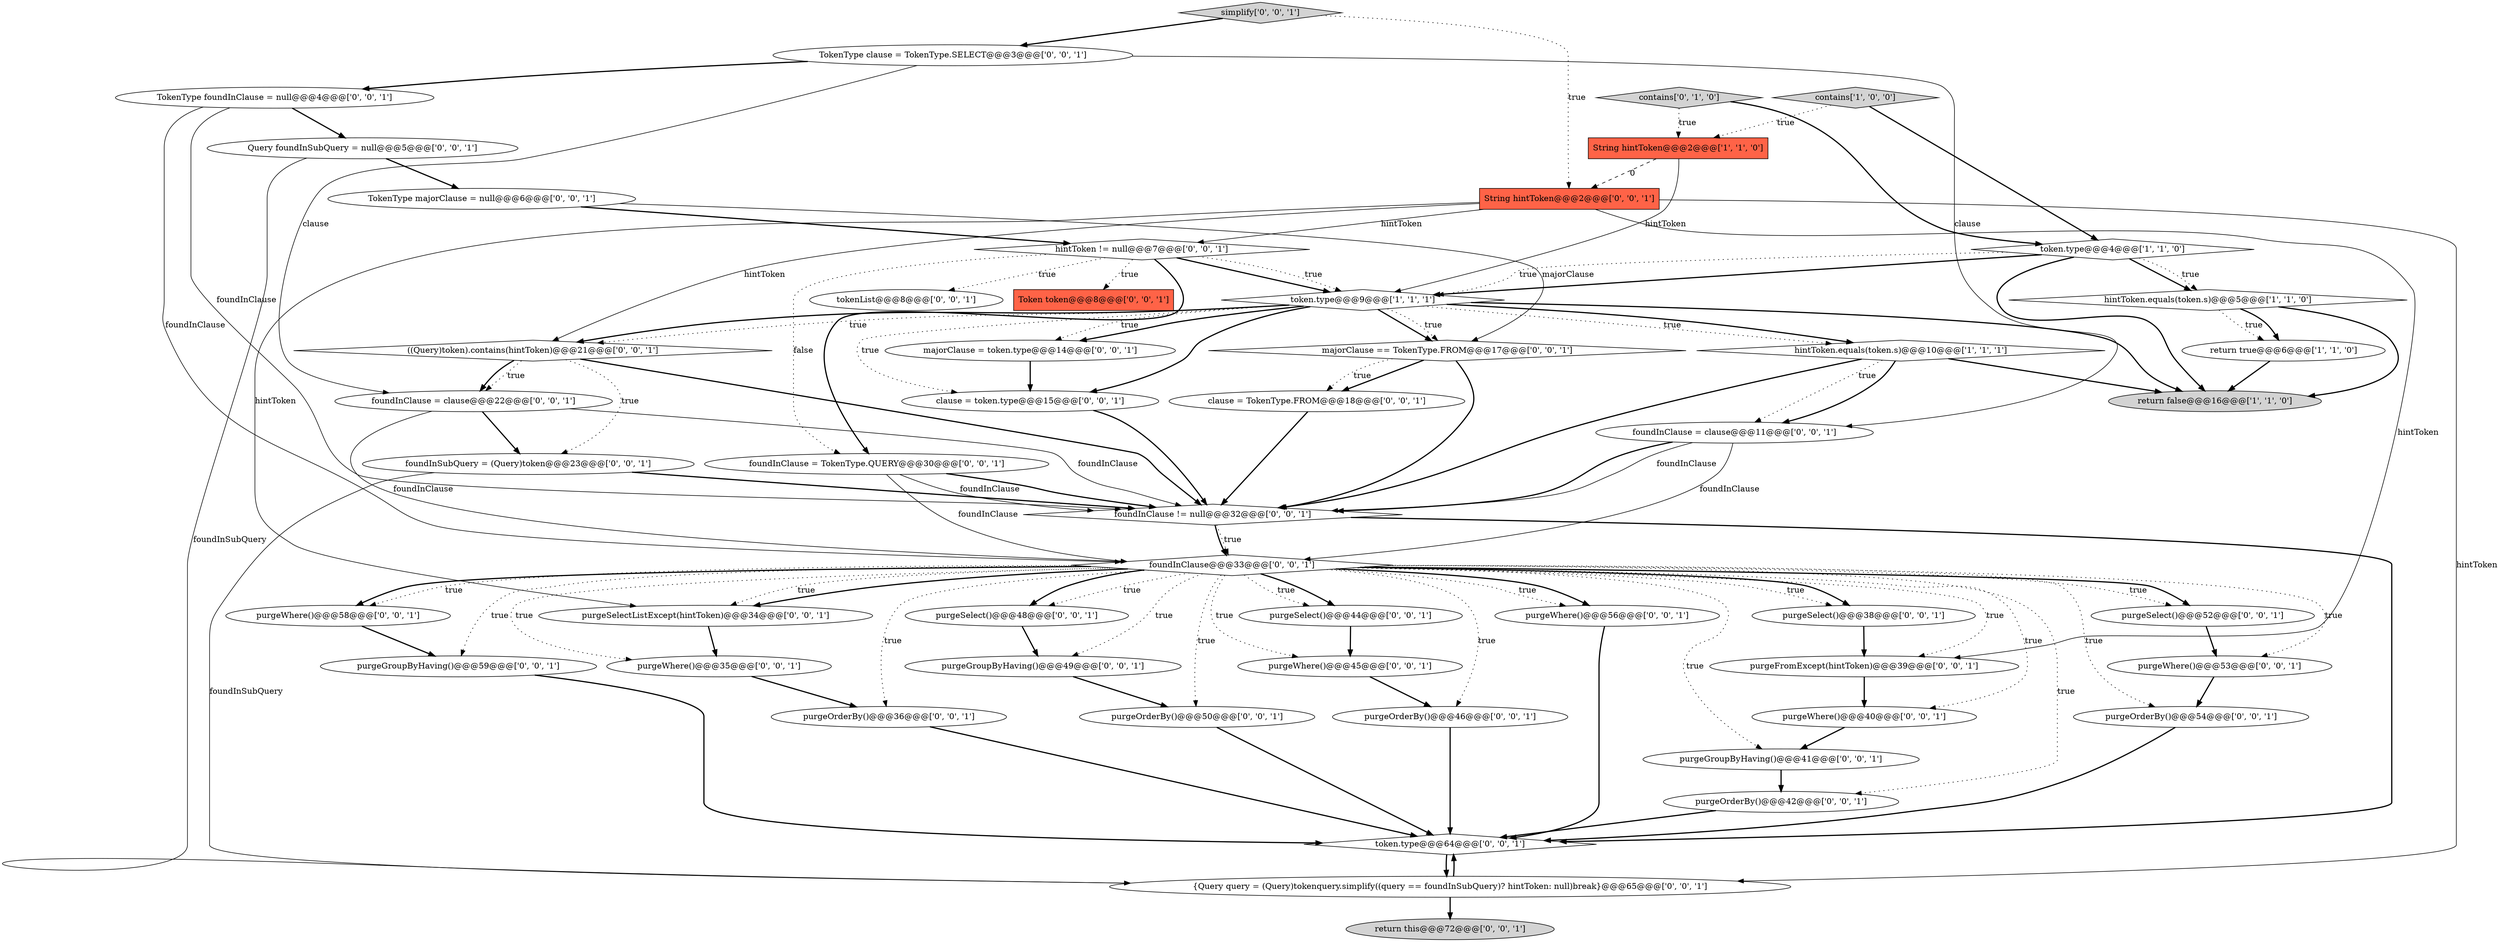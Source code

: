 digraph {
29 [style = filled, label = "purgeOrderBy()@@@50@@@['0', '0', '1']", fillcolor = white, shape = ellipse image = "AAA0AAABBB3BBB"];
25 [style = filled, label = "foundInClause@@@33@@@['0', '0', '1']", fillcolor = white, shape = diamond image = "AAA0AAABBB3BBB"];
7 [style = filled, label = "contains['1', '0', '0']", fillcolor = lightgray, shape = diamond image = "AAA0AAABBB1BBB"];
2 [style = filled, label = "hintToken.equals(token.s)@@@5@@@['1', '1', '0']", fillcolor = white, shape = diamond image = "AAA0AAABBB1BBB"];
49 [style = filled, label = "foundInClause = clause@@@11@@@['0', '0', '1']", fillcolor = white, shape = ellipse image = "AAA0AAABBB3BBB"];
0 [style = filled, label = "token.type@@@9@@@['1', '1', '1']", fillcolor = white, shape = diamond image = "AAA0AAABBB1BBB"];
9 [style = filled, label = "clause = TokenType.FROM@@@18@@@['0', '0', '1']", fillcolor = white, shape = ellipse image = "AAA0AAABBB3BBB"];
33 [style = filled, label = "purgeWhere()@@@58@@@['0', '0', '1']", fillcolor = white, shape = ellipse image = "AAA0AAABBB3BBB"];
37 [style = filled, label = "purgeGroupByHaving()@@@49@@@['0', '0', '1']", fillcolor = white, shape = ellipse image = "AAA0AAABBB3BBB"];
41 [style = filled, label = "purgeOrderBy()@@@46@@@['0', '0', '1']", fillcolor = white, shape = ellipse image = "AAA0AAABBB3BBB"];
39 [style = filled, label = "majorClause = token.type@@@14@@@['0', '0', '1']", fillcolor = white, shape = ellipse image = "AAA0AAABBB3BBB"];
42 [style = filled, label = "purgeWhere()@@@53@@@['0', '0', '1']", fillcolor = white, shape = ellipse image = "AAA0AAABBB3BBB"];
19 [style = filled, label = "TokenType majorClause = null@@@6@@@['0', '0', '1']", fillcolor = white, shape = ellipse image = "AAA0AAABBB3BBB"];
18 [style = filled, label = "purgeWhere()@@@35@@@['0', '0', '1']", fillcolor = white, shape = ellipse image = "AAA0AAABBB3BBB"];
13 [style = filled, label = "{Query query = (Query)tokenquery.simplify((query == foundInSubQuery)? hintToken: null)break}@@@65@@@['0', '0', '1']", fillcolor = white, shape = ellipse image = "AAA0AAABBB3BBB"];
38 [style = filled, label = "token.type@@@64@@@['0', '0', '1']", fillcolor = white, shape = diamond image = "AAA0AAABBB3BBB"];
28 [style = filled, label = "purgeSelectListExcept(hintToken)@@@34@@@['0', '0', '1']", fillcolor = white, shape = ellipse image = "AAA0AAABBB3BBB"];
10 [style = filled, label = "purgeSelect()@@@48@@@['0', '0', '1']", fillcolor = white, shape = ellipse image = "AAA0AAABBB3BBB"];
11 [style = filled, label = "foundInClause != null@@@32@@@['0', '0', '1']", fillcolor = white, shape = diamond image = "AAA0AAABBB3BBB"];
20 [style = filled, label = "tokenList@@@8@@@['0', '0', '1']", fillcolor = white, shape = ellipse image = "AAA0AAABBB3BBB"];
1 [style = filled, label = "return false@@@16@@@['1', '1', '0']", fillcolor = lightgray, shape = ellipse image = "AAA0AAABBB1BBB"];
26 [style = filled, label = "TokenType foundInClause = null@@@4@@@['0', '0', '1']", fillcolor = white, shape = ellipse image = "AAA0AAABBB3BBB"];
6 [style = filled, label = "token.type@@@4@@@['1', '1', '0']", fillcolor = white, shape = diamond image = "AAA0AAABBB1BBB"];
32 [style = filled, label = "purgeSelect()@@@38@@@['0', '0', '1']", fillcolor = white, shape = ellipse image = "AAA0AAABBB3BBB"];
35 [style = filled, label = "foundInClause = clause@@@22@@@['0', '0', '1']", fillcolor = white, shape = ellipse image = "AAA0AAABBB3BBB"];
22 [style = filled, label = "majorClause == TokenType.FROM@@@17@@@['0', '0', '1']", fillcolor = white, shape = diamond image = "AAA0AAABBB3BBB"];
44 [style = filled, label = "simplify['0', '0', '1']", fillcolor = lightgray, shape = diamond image = "AAA0AAABBB3BBB"];
51 [style = filled, label = "purgeWhere()@@@45@@@['0', '0', '1']", fillcolor = white, shape = ellipse image = "AAA0AAABBB3BBB"];
16 [style = filled, label = "purgeSelect()@@@44@@@['0', '0', '1']", fillcolor = white, shape = ellipse image = "AAA0AAABBB3BBB"];
30 [style = filled, label = "purgeOrderBy()@@@54@@@['0', '0', '1']", fillcolor = white, shape = ellipse image = "AAA0AAABBB3BBB"];
8 [style = filled, label = "contains['0', '1', '0']", fillcolor = lightgray, shape = diamond image = "AAA0AAABBB2BBB"];
46 [style = filled, label = "Token token@@@8@@@['0', '0', '1']", fillcolor = tomato, shape = box image = "AAA0AAABBB3BBB"];
17 [style = filled, label = "Query foundInSubQuery = null@@@5@@@['0', '0', '1']", fillcolor = white, shape = ellipse image = "AAA0AAABBB3BBB"];
36 [style = filled, label = "purgeOrderBy()@@@42@@@['0', '0', '1']", fillcolor = white, shape = ellipse image = "AAA0AAABBB3BBB"];
12 [style = filled, label = "purgeGroupByHaving()@@@59@@@['0', '0', '1']", fillcolor = white, shape = ellipse image = "AAA0AAABBB3BBB"];
21 [style = filled, label = "purgeSelect()@@@52@@@['0', '0', '1']", fillcolor = white, shape = ellipse image = "AAA0AAABBB3BBB"];
24 [style = filled, label = "return this@@@72@@@['0', '0', '1']", fillcolor = lightgray, shape = ellipse image = "AAA0AAABBB3BBB"];
5 [style = filled, label = "hintToken.equals(token.s)@@@10@@@['1', '1', '1']", fillcolor = white, shape = diamond image = "AAA0AAABBB1BBB"];
34 [style = filled, label = "purgeOrderBy()@@@36@@@['0', '0', '1']", fillcolor = white, shape = ellipse image = "AAA0AAABBB3BBB"];
47 [style = filled, label = "((Query)token).contains(hintToken)@@@21@@@['0', '0', '1']", fillcolor = white, shape = diamond image = "AAA0AAABBB3BBB"];
15 [style = filled, label = "purgeGroupByHaving()@@@41@@@['0', '0', '1']", fillcolor = white, shape = ellipse image = "AAA0AAABBB3BBB"];
40 [style = filled, label = "clause = token.type@@@15@@@['0', '0', '1']", fillcolor = white, shape = ellipse image = "AAA0AAABBB3BBB"];
4 [style = filled, label = "String hintToken@@@2@@@['1', '1', '0']", fillcolor = tomato, shape = box image = "AAA0AAABBB1BBB"];
50 [style = filled, label = "purgeFromExcept(hintToken)@@@39@@@['0', '0', '1']", fillcolor = white, shape = ellipse image = "AAA0AAABBB3BBB"];
43 [style = filled, label = "foundInSubQuery = (Query)token@@@23@@@['0', '0', '1']", fillcolor = white, shape = ellipse image = "AAA0AAABBB3BBB"];
23 [style = filled, label = "purgeWhere()@@@40@@@['0', '0', '1']", fillcolor = white, shape = ellipse image = "AAA0AAABBB3BBB"];
31 [style = filled, label = "hintToken != null@@@7@@@['0', '0', '1']", fillcolor = white, shape = diamond image = "AAA0AAABBB3BBB"];
45 [style = filled, label = "purgeWhere()@@@56@@@['0', '0', '1']", fillcolor = white, shape = ellipse image = "AAA0AAABBB3BBB"];
14 [style = filled, label = "String hintToken@@@2@@@['0', '0', '1']", fillcolor = tomato, shape = box image = "AAA0AAABBB3BBB"];
3 [style = filled, label = "return true@@@6@@@['1', '1', '0']", fillcolor = white, shape = ellipse image = "AAA0AAABBB1BBB"];
48 [style = filled, label = "foundInClause = TokenType.QUERY@@@30@@@['0', '0', '1']", fillcolor = white, shape = ellipse image = "AAA0AAABBB3BBB"];
27 [style = filled, label = "TokenType clause = TokenType.SELECT@@@3@@@['0', '0', '1']", fillcolor = white, shape = ellipse image = "AAA0AAABBB3BBB"];
25->30 [style = dotted, label="true"];
31->46 [style = dotted, label="true"];
49->11 [style = bold, label=""];
43->11 [style = bold, label=""];
26->17 [style = bold, label=""];
25->10 [style = bold, label=""];
25->16 [style = dotted, label="true"];
5->1 [style = bold, label=""];
25->21 [style = dotted, label="true"];
7->6 [style = bold, label=""];
30->38 [style = bold, label=""];
14->31 [style = solid, label="hintToken"];
25->36 [style = dotted, label="true"];
13->24 [style = bold, label=""];
6->2 [style = bold, label=""];
3->1 [style = bold, label=""];
13->38 [style = bold, label=""];
34->38 [style = bold, label=""];
25->28 [style = bold, label=""];
25->16 [style = bold, label=""];
2->1 [style = bold, label=""];
41->38 [style = bold, label=""];
47->35 [style = dotted, label="true"];
28->18 [style = bold, label=""];
25->50 [style = dotted, label="true"];
29->38 [style = bold, label=""];
36->38 [style = bold, label=""];
0->47 [style = dotted, label="true"];
0->39 [style = dotted, label="true"];
26->25 [style = solid, label="foundInClause"];
33->12 [style = bold, label=""];
44->14 [style = dotted, label="true"];
40->11 [style = bold, label=""];
25->51 [style = dotted, label="true"];
10->37 [style = bold, label=""];
25->12 [style = dotted, label="true"];
2->3 [style = dotted, label="true"];
4->14 [style = dashed, label="0"];
25->18 [style = dotted, label="true"];
21->42 [style = bold, label=""];
0->22 [style = bold, label=""];
25->29 [style = dotted, label="true"];
25->33 [style = bold, label=""];
25->32 [style = dotted, label="true"];
49->25 [style = solid, label="foundInClause"];
25->10 [style = dotted, label="true"];
22->9 [style = bold, label=""];
25->28 [style = dotted, label="true"];
49->11 [style = solid, label="foundInClause"];
2->3 [style = bold, label=""];
6->0 [style = dotted, label="true"];
25->21 [style = bold, label=""];
14->28 [style = solid, label="hintToken"];
25->34 [style = dotted, label="true"];
5->49 [style = dotted, label="true"];
15->36 [style = bold, label=""];
44->27 [style = bold, label=""];
27->26 [style = bold, label=""];
25->45 [style = bold, label=""];
25->33 [style = dotted, label="true"];
31->20 [style = dotted, label="true"];
25->37 [style = dotted, label="true"];
25->42 [style = dotted, label="true"];
5->49 [style = bold, label=""];
35->11 [style = solid, label="foundInClause"];
31->48 [style = dotted, label="false"];
11->25 [style = bold, label=""];
31->0 [style = dotted, label="true"];
45->38 [style = bold, label=""];
7->4 [style = dotted, label="true"];
23->15 [style = bold, label=""];
0->22 [style = dotted, label="true"];
35->43 [style = bold, label=""];
17->19 [style = bold, label=""];
17->13 [style = solid, label="foundInSubQuery"];
6->0 [style = bold, label=""];
0->39 [style = bold, label=""];
42->30 [style = bold, label=""];
8->6 [style = bold, label=""];
47->35 [style = bold, label=""];
11->38 [style = bold, label=""];
16->51 [style = bold, label=""];
38->13 [style = bold, label=""];
14->13 [style = solid, label="hintToken"];
37->29 [style = bold, label=""];
27->35 [style = solid, label="clause"];
48->25 [style = solid, label="foundInClause"];
51->41 [style = bold, label=""];
18->34 [style = bold, label=""];
43->13 [style = solid, label="foundInSubQuery"];
50->23 [style = bold, label=""];
25->45 [style = dotted, label="true"];
6->1 [style = bold, label=""];
47->11 [style = bold, label=""];
22->11 [style = bold, label=""];
25->32 [style = bold, label=""];
9->11 [style = bold, label=""];
48->11 [style = solid, label="foundInClause"];
14->47 [style = solid, label="hintToken"];
31->48 [style = bold, label=""];
19->22 [style = solid, label="majorClause"];
22->9 [style = dotted, label="true"];
47->43 [style = dotted, label="true"];
25->15 [style = dotted, label="true"];
12->38 [style = bold, label=""];
0->1 [style = bold, label=""];
0->40 [style = dotted, label="true"];
0->5 [style = dotted, label="true"];
5->11 [style = bold, label=""];
48->11 [style = bold, label=""];
25->41 [style = dotted, label="true"];
11->25 [style = dotted, label="true"];
35->25 [style = solid, label="foundInClause"];
0->40 [style = bold, label=""];
26->11 [style = solid, label="foundInClause"];
39->40 [style = bold, label=""];
14->50 [style = solid, label="hintToken"];
0->47 [style = bold, label=""];
19->31 [style = bold, label=""];
6->2 [style = dotted, label="true"];
0->5 [style = bold, label=""];
32->50 [style = bold, label=""];
4->0 [style = solid, label="hintToken"];
8->4 [style = dotted, label="true"];
25->23 [style = dotted, label="true"];
27->49 [style = solid, label="clause"];
31->0 [style = bold, label=""];
}
